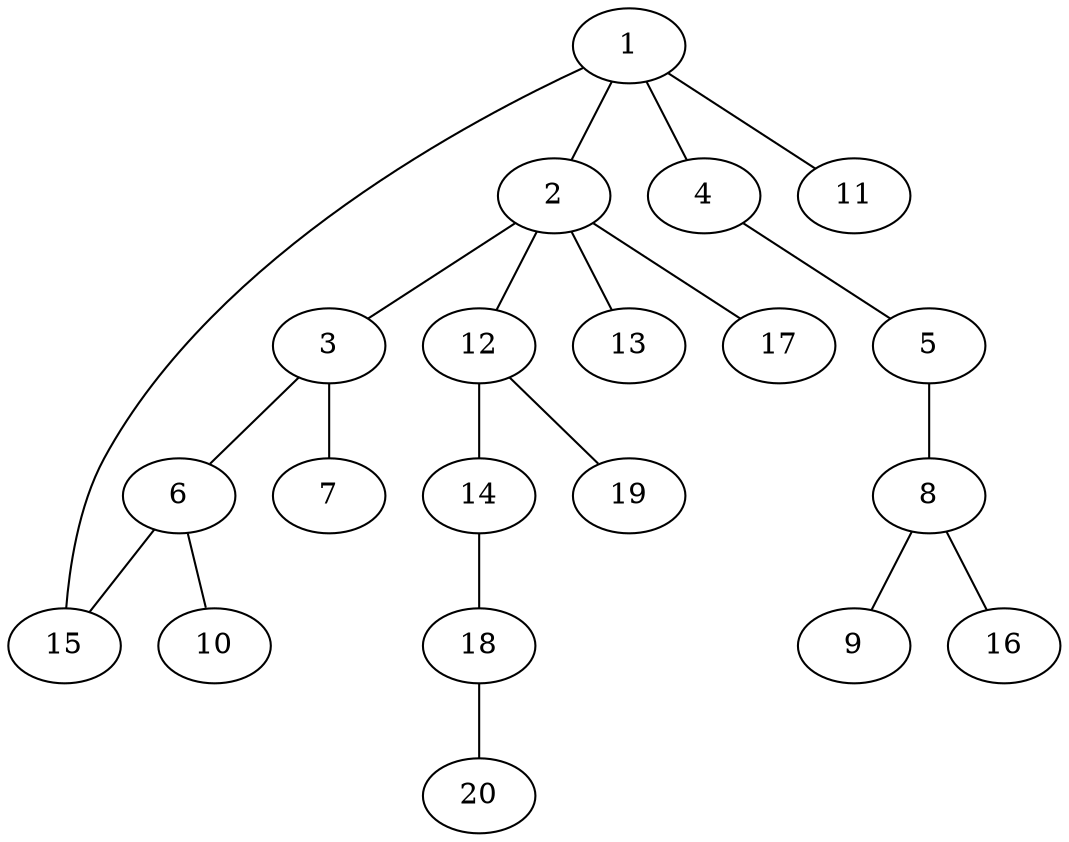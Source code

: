 graph graphname {1--2
1--4
1--11
1--15
2--3
2--12
2--13
2--17
3--6
3--7
4--5
5--8
6--10
6--15
8--9
8--16
12--14
12--19
14--18
18--20
}